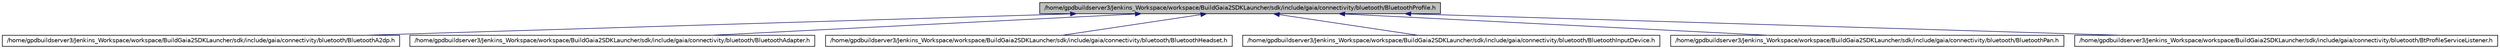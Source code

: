 digraph G
{
  edge [fontname="Helvetica",fontsize="10",labelfontname="Helvetica",labelfontsize="10"];
  node [fontname="Helvetica",fontsize="10",shape=record];
  Node1 [label="/home/gpdbuildserver3/Jenkins_Workspace/workspace/BuildGaia2SDKLauncher/sdk/include/gaia/connectivity/bluetooth/BluetoothProfile.h",height=0.2,width=0.4,color="black", fillcolor="grey75", style="filled" fontcolor="black"];
  Node1 -> Node2 [dir=back,color="midnightblue",fontsize="10",style="solid",fontname="Helvetica"];
  Node2 [label="/home/gpdbuildserver3/Jenkins_Workspace/workspace/BuildGaia2SDKLauncher/sdk/include/gaia/connectivity/bluetooth/BluetoothA2dp.h",height=0.2,width=0.4,color="black", fillcolor="white", style="filled",URL="$db/ded/_bluetooth_a2dp_8h.html"];
  Node1 -> Node3 [dir=back,color="midnightblue",fontsize="10",style="solid",fontname="Helvetica"];
  Node3 [label="/home/gpdbuildserver3/Jenkins_Workspace/workspace/BuildGaia2SDKLauncher/sdk/include/gaia/connectivity/bluetooth/BluetoothAdapter.h",height=0.2,width=0.4,color="black", fillcolor="white", style="filled",URL="$d0/df7/_bluetooth_adapter_8h.html"];
  Node1 -> Node4 [dir=back,color="midnightblue",fontsize="10",style="solid",fontname="Helvetica"];
  Node4 [label="/home/gpdbuildserver3/Jenkins_Workspace/workspace/BuildGaia2SDKLauncher/sdk/include/gaia/connectivity/bluetooth/BluetoothHeadset.h",height=0.2,width=0.4,color="black", fillcolor="white", style="filled",URL="$d8/d98/_bluetooth_headset_8h.html"];
  Node1 -> Node5 [dir=back,color="midnightblue",fontsize="10",style="solid",fontname="Helvetica"];
  Node5 [label="/home/gpdbuildserver3/Jenkins_Workspace/workspace/BuildGaia2SDKLauncher/sdk/include/gaia/connectivity/bluetooth/BluetoothInputDevice.h",height=0.2,width=0.4,color="black", fillcolor="white", style="filled",URL="$d8/da0/_bluetooth_input_device_8h.html"];
  Node1 -> Node6 [dir=back,color="midnightblue",fontsize="10",style="solid",fontname="Helvetica"];
  Node6 [label="/home/gpdbuildserver3/Jenkins_Workspace/workspace/BuildGaia2SDKLauncher/sdk/include/gaia/connectivity/bluetooth/BluetoothPan.h",height=0.2,width=0.4,color="black", fillcolor="white", style="filled",URL="$d1/de4/_bluetooth_pan_8h.html"];
  Node1 -> Node7 [dir=back,color="midnightblue",fontsize="10",style="solid",fontname="Helvetica"];
  Node7 [label="/home/gpdbuildserver3/Jenkins_Workspace/workspace/BuildGaia2SDKLauncher/sdk/include/gaia/connectivity/bluetooth/BtProfileServiceListener.h",height=0.2,width=0.4,color="black", fillcolor="white", style="filled",URL="$dc/dcf/_bt_profile_service_listener_8h.html"];
}
